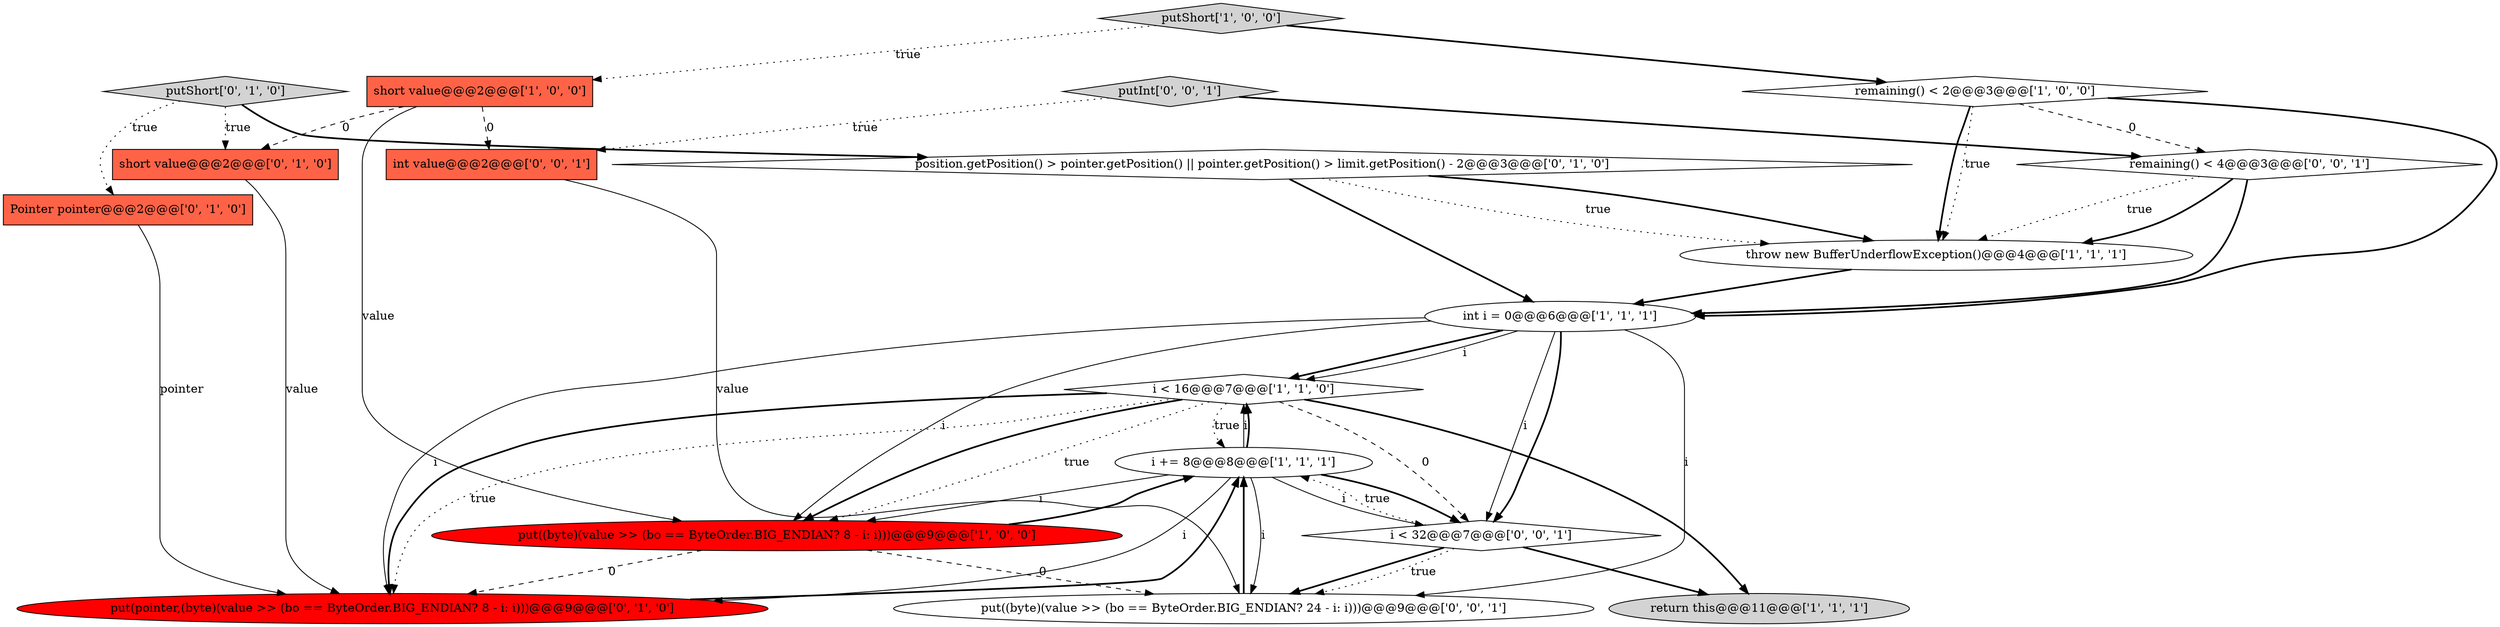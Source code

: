 digraph {
18 [style = filled, label = "putInt['0', '0', '1']", fillcolor = lightgray, shape = diamond image = "AAA0AAABBB3BBB"];
3 [style = filled, label = "return this@@@11@@@['1', '1', '1']", fillcolor = lightgray, shape = ellipse image = "AAA0AAABBB1BBB"];
17 [style = filled, label = "remaining() < 4@@@3@@@['0', '0', '1']", fillcolor = white, shape = diamond image = "AAA0AAABBB3BBB"];
6 [style = filled, label = "i += 8@@@8@@@['1', '1', '1']", fillcolor = white, shape = ellipse image = "AAA0AAABBB1BBB"];
11 [style = filled, label = "Pointer pointer@@@2@@@['0', '1', '0']", fillcolor = tomato, shape = box image = "AAA0AAABBB2BBB"];
5 [style = filled, label = "i < 16@@@7@@@['1', '1', '0']", fillcolor = white, shape = diamond image = "AAA0AAABBB1BBB"];
14 [style = filled, label = "i < 32@@@7@@@['0', '0', '1']", fillcolor = white, shape = diamond image = "AAA0AAABBB3BBB"];
2 [style = filled, label = "putShort['1', '0', '0']", fillcolor = lightgray, shape = diamond image = "AAA0AAABBB1BBB"];
10 [style = filled, label = "position.getPosition() > pointer.getPosition() || pointer.getPosition() > limit.getPosition() - 2@@@3@@@['0', '1', '0']", fillcolor = white, shape = diamond image = "AAA0AAABBB2BBB"];
13 [style = filled, label = "short value@@@2@@@['0', '1', '0']", fillcolor = tomato, shape = box image = "AAA1AAABBB2BBB"];
16 [style = filled, label = "put((byte)(value >> (bo == ByteOrder.BIG_ENDIAN? 24 - i: i)))@@@9@@@['0', '0', '1']", fillcolor = white, shape = ellipse image = "AAA0AAABBB3BBB"];
8 [style = filled, label = "remaining() < 2@@@3@@@['1', '0', '0']", fillcolor = white, shape = diamond image = "AAA0AAABBB1BBB"];
4 [style = filled, label = "throw new BufferUnderflowException()@@@4@@@['1', '1', '1']", fillcolor = white, shape = ellipse image = "AAA0AAABBB1BBB"];
15 [style = filled, label = "int value@@@2@@@['0', '0', '1']", fillcolor = tomato, shape = box image = "AAA0AAABBB3BBB"];
7 [style = filled, label = "short value@@@2@@@['1', '0', '0']", fillcolor = tomato, shape = box image = "AAA1AAABBB1BBB"];
0 [style = filled, label = "put((byte)(value >> (bo == ByteOrder.BIG_ENDIAN? 8 - i: i)))@@@9@@@['1', '0', '0']", fillcolor = red, shape = ellipse image = "AAA1AAABBB1BBB"];
9 [style = filled, label = "putShort['0', '1', '0']", fillcolor = lightgray, shape = diamond image = "AAA0AAABBB2BBB"];
1 [style = filled, label = "int i = 0@@@6@@@['1', '1', '1']", fillcolor = white, shape = ellipse image = "AAA0AAABBB1BBB"];
12 [style = filled, label = "put(pointer,(byte)(value >> (bo == ByteOrder.BIG_ENDIAN? 8 - i: i)))@@@9@@@['0', '1', '0']", fillcolor = red, shape = ellipse image = "AAA1AAABBB2BBB"];
1->5 [style = bold, label=""];
5->3 [style = bold, label=""];
14->16 [style = bold, label=""];
14->3 [style = bold, label=""];
5->14 [style = dashed, label="0"];
17->1 [style = bold, label=""];
0->6 [style = bold, label=""];
6->5 [style = solid, label="i"];
17->4 [style = dotted, label="true"];
16->6 [style = bold, label=""];
9->11 [style = dotted, label="true"];
11->12 [style = solid, label="pointer"];
1->5 [style = solid, label="i"];
0->16 [style = dashed, label="0"];
18->15 [style = dotted, label="true"];
1->14 [style = solid, label="i"];
7->0 [style = solid, label="value"];
5->6 [style = dotted, label="true"];
17->4 [style = bold, label=""];
18->17 [style = bold, label=""];
15->16 [style = solid, label="value"];
5->0 [style = dotted, label="true"];
5->12 [style = dotted, label="true"];
9->10 [style = bold, label=""];
0->12 [style = dashed, label="0"];
12->6 [style = bold, label=""];
8->4 [style = dotted, label="true"];
6->0 [style = solid, label="i"];
6->14 [style = bold, label=""];
1->16 [style = solid, label="i"];
14->16 [style = dotted, label="true"];
1->0 [style = solid, label="i"];
8->1 [style = bold, label=""];
6->5 [style = bold, label=""];
5->0 [style = bold, label=""];
5->12 [style = bold, label=""];
2->7 [style = dotted, label="true"];
1->12 [style = solid, label="i"];
9->13 [style = dotted, label="true"];
7->13 [style = dashed, label="0"];
10->4 [style = bold, label=""];
7->15 [style = dashed, label="0"];
8->17 [style = dashed, label="0"];
1->14 [style = bold, label=""];
4->1 [style = bold, label=""];
8->4 [style = bold, label=""];
6->12 [style = solid, label="i"];
10->4 [style = dotted, label="true"];
13->12 [style = solid, label="value"];
10->1 [style = bold, label=""];
6->14 [style = solid, label="i"];
2->8 [style = bold, label=""];
6->16 [style = solid, label="i"];
14->6 [style = dotted, label="true"];
}

